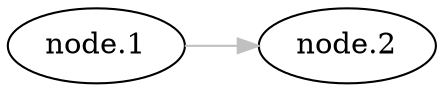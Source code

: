digraph Perl
{
graph [ rankdir="LR" ]
node [ shape="oval" ]
edge [ color="grey" ]
"node.1"
"node.2"
"node.1" -> "node.2" [ label="" ]
}
